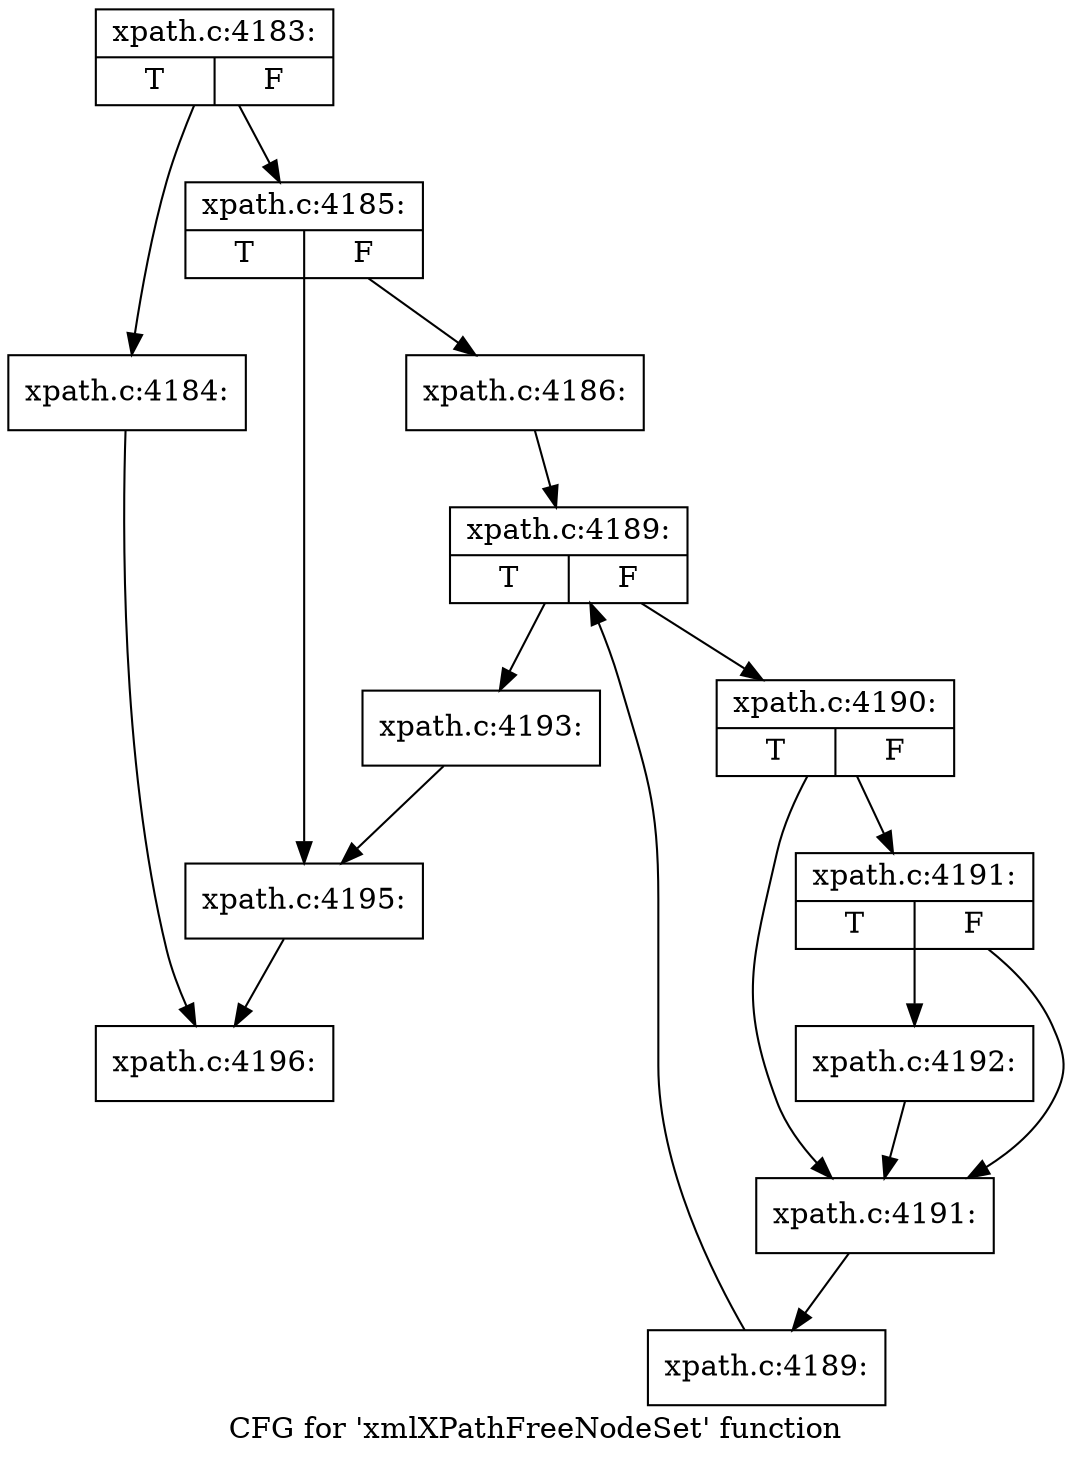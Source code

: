 digraph "CFG for 'xmlXPathFreeNodeSet' function" {
	label="CFG for 'xmlXPathFreeNodeSet' function";

	Node0x480d450 [shape=record,label="{xpath.c:4183:|{<s0>T|<s1>F}}"];
	Node0x480d450 -> Node0x480d3e0;
	Node0x480d450 -> Node0x480d5d0;
	Node0x480d3e0 [shape=record,label="{xpath.c:4184:}"];
	Node0x480d3e0 -> Node0x480d6d0;
	Node0x480d5d0 [shape=record,label="{xpath.c:4185:|{<s0>T|<s1>F}}"];
	Node0x480d5d0 -> Node0x4809e30;
	Node0x480d5d0 -> Node0x4809e80;
	Node0x4809e30 [shape=record,label="{xpath.c:4186:}"];
	Node0x4809e30 -> Node0x480e650;
	Node0x480e650 [shape=record,label="{xpath.c:4189:|{<s0>T|<s1>F}}"];
	Node0x480e650 -> Node0x480e8d0;
	Node0x480e650 -> Node0x480e4b0;
	Node0x480e8d0 [shape=record,label="{xpath.c:4190:|{<s0>T|<s1>F}}"];
	Node0x480e8d0 -> Node0x480edd0;
	Node0x480e8d0 -> Node0x480ed80;
	Node0x480edd0 [shape=record,label="{xpath.c:4191:|{<s0>T|<s1>F}}"];
	Node0x480edd0 -> Node0x480ed30;
	Node0x480edd0 -> Node0x480ed80;
	Node0x480ed30 [shape=record,label="{xpath.c:4192:}"];
	Node0x480ed30 -> Node0x480ed80;
	Node0x480ed80 [shape=record,label="{xpath.c:4191:}"];
	Node0x480ed80 -> Node0x480e840;
	Node0x480e840 [shape=record,label="{xpath.c:4189:}"];
	Node0x480e840 -> Node0x480e650;
	Node0x480e4b0 [shape=record,label="{xpath.c:4193:}"];
	Node0x480e4b0 -> Node0x4809e80;
	Node0x4809e80 [shape=record,label="{xpath.c:4195:}"];
	Node0x4809e80 -> Node0x480d6d0;
	Node0x480d6d0 [shape=record,label="{xpath.c:4196:}"];
}
